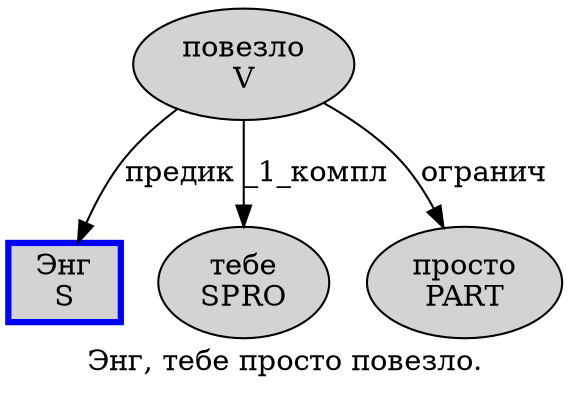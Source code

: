 digraph SENTENCE_3175 {
	graph [label="Энг, тебе просто повезло."]
	node [style=filled]
		0 [label="Энг
S" color=blue fillcolor=lightgray penwidth=3 shape=box]
		2 [label="тебе
SPRO" color="" fillcolor=lightgray penwidth=1 shape=ellipse]
		3 [label="просто
PART" color="" fillcolor=lightgray penwidth=1 shape=ellipse]
		4 [label="повезло
V" color="" fillcolor=lightgray penwidth=1 shape=ellipse]
			4 -> 0 [label="предик"]
			4 -> 2 [label="_1_компл"]
			4 -> 3 [label="огранич"]
}